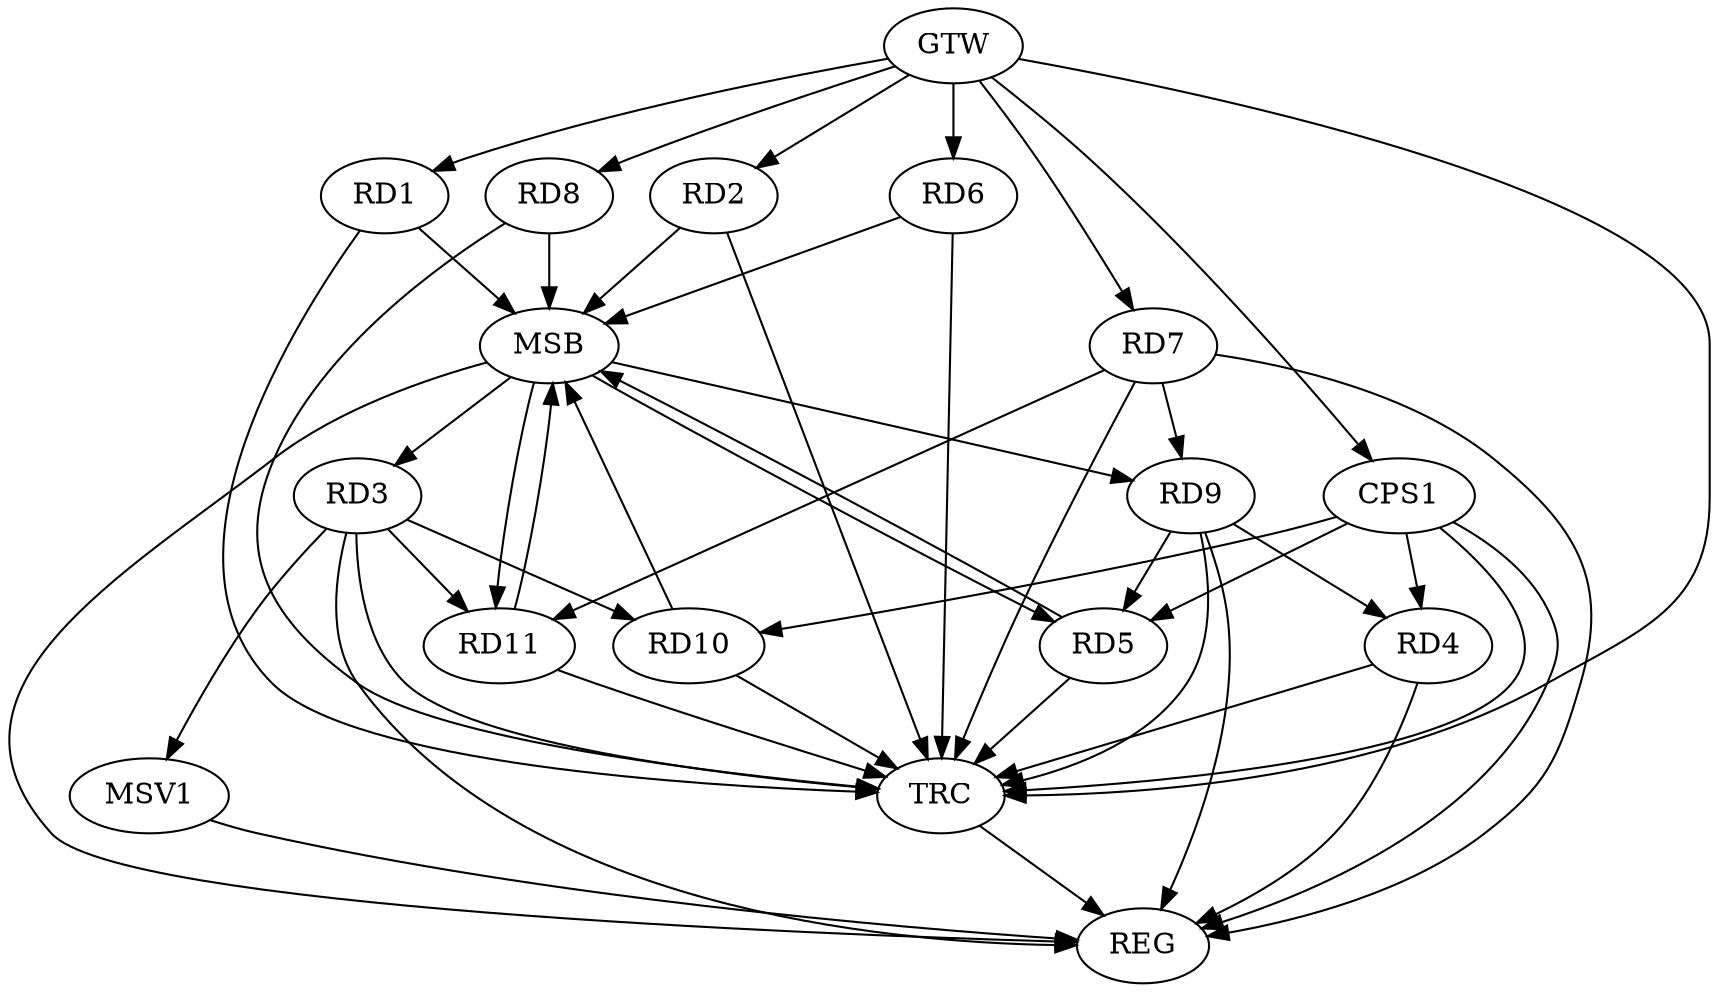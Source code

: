 strict digraph G {
  RD1 [ label="RD1" ];
  RD2 [ label="RD2" ];
  RD3 [ label="RD3" ];
  RD4 [ label="RD4" ];
  RD5 [ label="RD5" ];
  RD6 [ label="RD6" ];
  RD7 [ label="RD7" ];
  RD8 [ label="RD8" ];
  RD9 [ label="RD9" ];
  RD10 [ label="RD10" ];
  RD11 [ label="RD11" ];
  CPS1 [ label="CPS1" ];
  GTW [ label="GTW" ];
  REG [ label="REG" ];
  MSB [ label="MSB" ];
  TRC [ label="TRC" ];
  MSV1 [ label="MSV1" ];
  RD3 -> RD10;
  RD3 -> RD11;
  RD9 -> RD4;
  RD9 -> RD5;
  RD7 -> RD9;
  RD7 -> RD11;
  CPS1 -> RD4;
  CPS1 -> RD5;
  CPS1 -> RD10;
  GTW -> RD1;
  GTW -> RD2;
  GTW -> RD6;
  GTW -> RD7;
  GTW -> RD8;
  GTW -> CPS1;
  RD3 -> REG;
  RD4 -> REG;
  RD7 -> REG;
  RD9 -> REG;
  CPS1 -> REG;
  RD1 -> MSB;
  MSB -> RD3;
  MSB -> REG;
  RD2 -> MSB;
  MSB -> RD11;
  RD5 -> MSB;
  RD6 -> MSB;
  RD8 -> MSB;
  MSB -> RD5;
  RD10 -> MSB;
  RD11 -> MSB;
  MSB -> RD9;
  RD1 -> TRC;
  RD2 -> TRC;
  RD3 -> TRC;
  RD4 -> TRC;
  RD5 -> TRC;
  RD6 -> TRC;
  RD7 -> TRC;
  RD8 -> TRC;
  RD9 -> TRC;
  RD10 -> TRC;
  RD11 -> TRC;
  CPS1 -> TRC;
  GTW -> TRC;
  TRC -> REG;
  RD3 -> MSV1;
  MSV1 -> REG;
}
